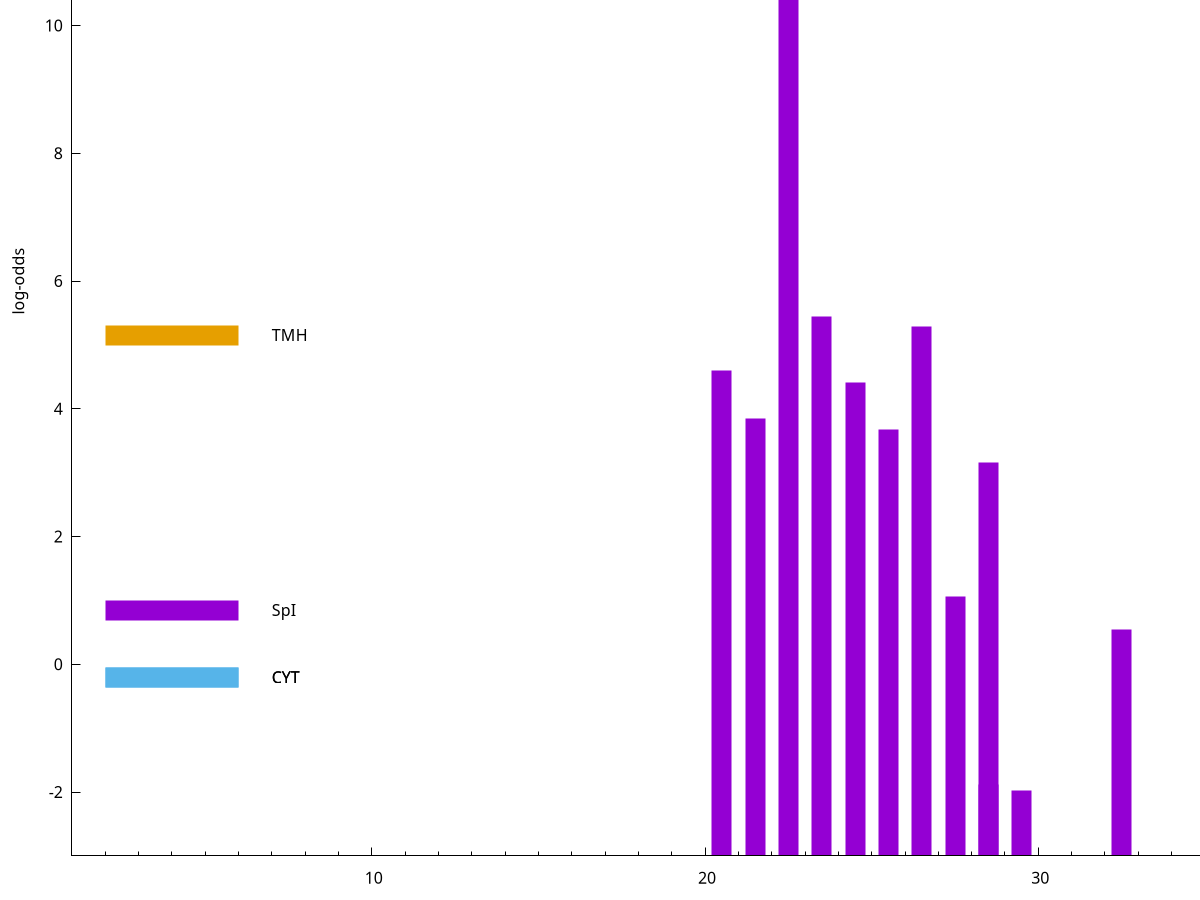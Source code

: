 set title "LipoP predictions for SRR5666568.gff"
set size 2., 1.4
set xrange [1:70] 
set mxtics 10
set yrange [-3:15]
set y2range [0:18]
set ylabel "log-odds"
set term postscript eps color solid "Helvetica" 30
set output "SRR5666568.gff212.eps"
set arrow from 2,13.8696 to 6,13.8696 nohead lt 1 lw 20
set label "SpI" at 7,13.8696
set arrow from 2,5.15418 to 6,5.15418 nohead lt 4 lw 20
set label "TMH" at 7,5.15418
set arrow from 2,0.850005 to 6,0.850005 nohead lt 1 lw 20
set label "SpI" at 7,0.850005
set arrow from 2,-0.200913 to 6,-0.200913 nohead lt 3 lw 20
set label "CYT" at 7,-0.200913
set arrow from 2,-0.200913 to 6,-0.200913 nohead lt 3 lw 20
set label "CYT" at 7,-0.200913
set arrow from 2,13.8696 to 6,13.8696 nohead lt 1 lw 20
set label "SpI" at 7,13.8696
# NOTE: The scores below are the log-odds scores with the threshold
# NOTE: subtracted (a hack to make gnuplot make the histogram all
# NOTE: look nice).
plot "-" axes x1y2 title "" with impulses lt 1 lw 20
22.500000 16.853500
23.500000 8.441170
26.500000 8.286470
20.500000 7.607620
24.500000 7.409460
21.500000 6.849180
25.500000 6.682660
28.500000 6.157100
27.500000 4.064000
32.500000 3.537500
28.500000 1.115900
29.500000 1.019720
e
exit
